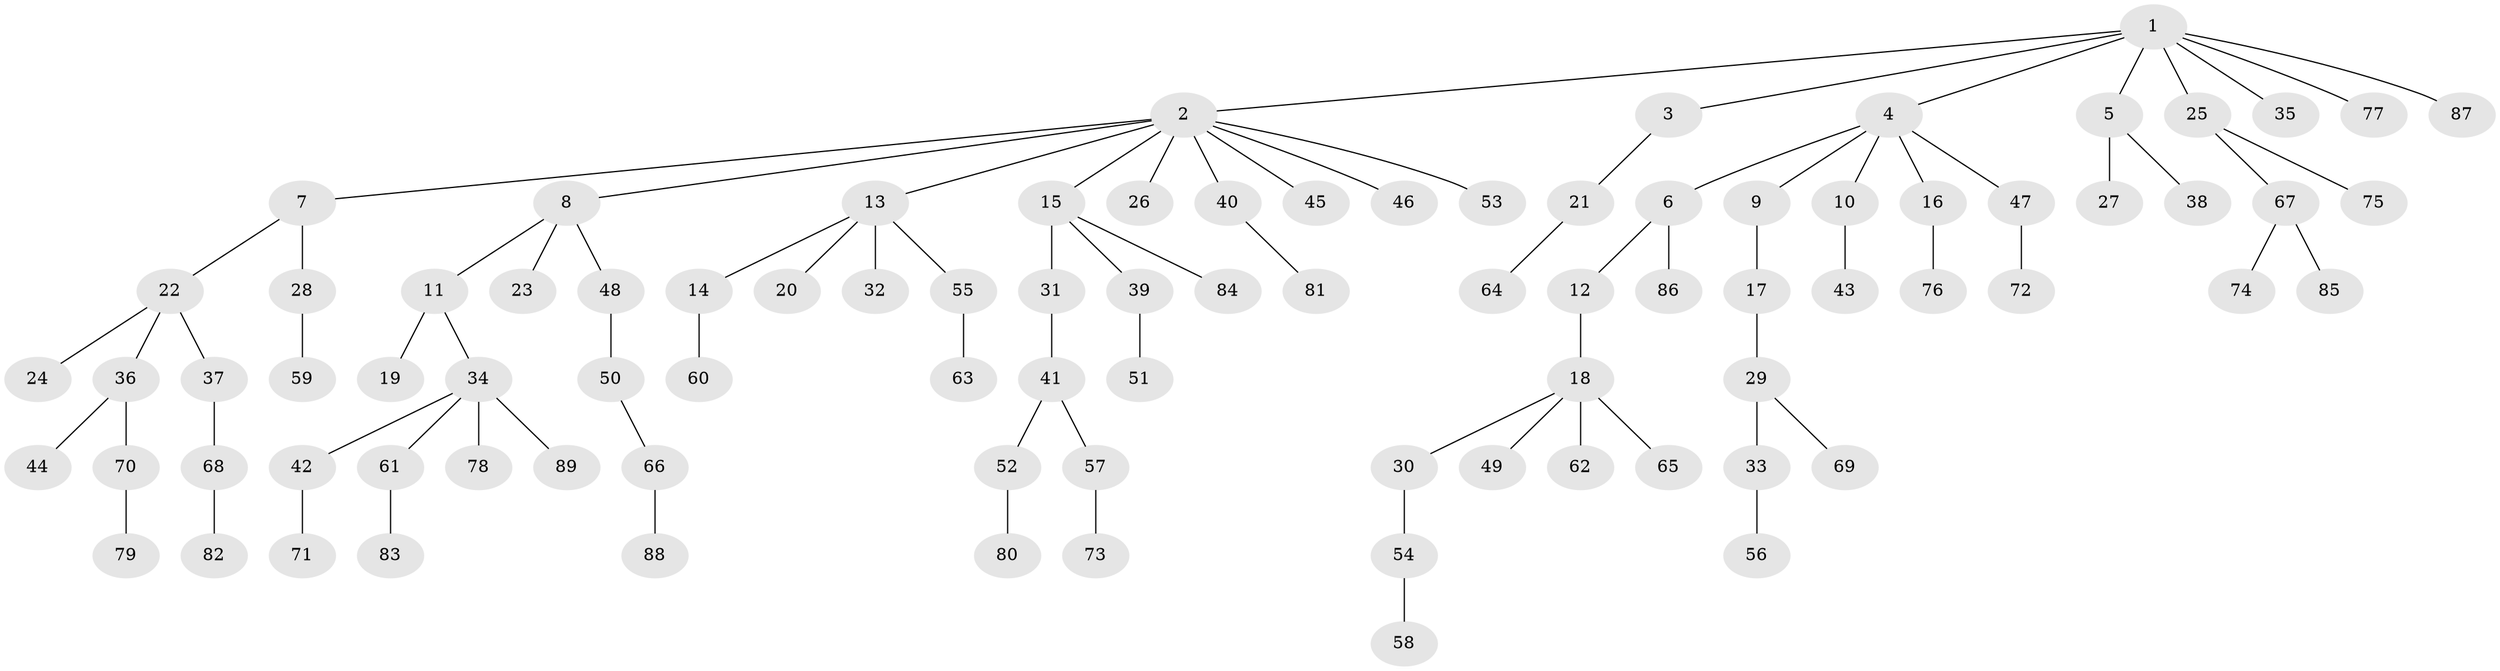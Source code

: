 // coarse degree distribution, {16: 0.022727272727272728, 2: 0.1590909090909091, 6: 0.022727272727272728, 3: 0.09090909090909091, 4: 0.022727272727272728, 1: 0.6590909090909091, 5: 0.022727272727272728}
// Generated by graph-tools (version 1.1) at 2025/19/03/04/25 18:19:15]
// undirected, 89 vertices, 88 edges
graph export_dot {
graph [start="1"]
  node [color=gray90,style=filled];
  1;
  2;
  3;
  4;
  5;
  6;
  7;
  8;
  9;
  10;
  11;
  12;
  13;
  14;
  15;
  16;
  17;
  18;
  19;
  20;
  21;
  22;
  23;
  24;
  25;
  26;
  27;
  28;
  29;
  30;
  31;
  32;
  33;
  34;
  35;
  36;
  37;
  38;
  39;
  40;
  41;
  42;
  43;
  44;
  45;
  46;
  47;
  48;
  49;
  50;
  51;
  52;
  53;
  54;
  55;
  56;
  57;
  58;
  59;
  60;
  61;
  62;
  63;
  64;
  65;
  66;
  67;
  68;
  69;
  70;
  71;
  72;
  73;
  74;
  75;
  76;
  77;
  78;
  79;
  80;
  81;
  82;
  83;
  84;
  85;
  86;
  87;
  88;
  89;
  1 -- 2;
  1 -- 3;
  1 -- 4;
  1 -- 5;
  1 -- 25;
  1 -- 35;
  1 -- 77;
  1 -- 87;
  2 -- 7;
  2 -- 8;
  2 -- 13;
  2 -- 15;
  2 -- 26;
  2 -- 40;
  2 -- 45;
  2 -- 46;
  2 -- 53;
  3 -- 21;
  4 -- 6;
  4 -- 9;
  4 -- 10;
  4 -- 16;
  4 -- 47;
  5 -- 27;
  5 -- 38;
  6 -- 12;
  6 -- 86;
  7 -- 22;
  7 -- 28;
  8 -- 11;
  8 -- 23;
  8 -- 48;
  9 -- 17;
  10 -- 43;
  11 -- 19;
  11 -- 34;
  12 -- 18;
  13 -- 14;
  13 -- 20;
  13 -- 32;
  13 -- 55;
  14 -- 60;
  15 -- 31;
  15 -- 39;
  15 -- 84;
  16 -- 76;
  17 -- 29;
  18 -- 30;
  18 -- 49;
  18 -- 62;
  18 -- 65;
  21 -- 64;
  22 -- 24;
  22 -- 36;
  22 -- 37;
  25 -- 67;
  25 -- 75;
  28 -- 59;
  29 -- 33;
  29 -- 69;
  30 -- 54;
  31 -- 41;
  33 -- 56;
  34 -- 42;
  34 -- 61;
  34 -- 78;
  34 -- 89;
  36 -- 44;
  36 -- 70;
  37 -- 68;
  39 -- 51;
  40 -- 81;
  41 -- 52;
  41 -- 57;
  42 -- 71;
  47 -- 72;
  48 -- 50;
  50 -- 66;
  52 -- 80;
  54 -- 58;
  55 -- 63;
  57 -- 73;
  61 -- 83;
  66 -- 88;
  67 -- 74;
  67 -- 85;
  68 -- 82;
  70 -- 79;
}
